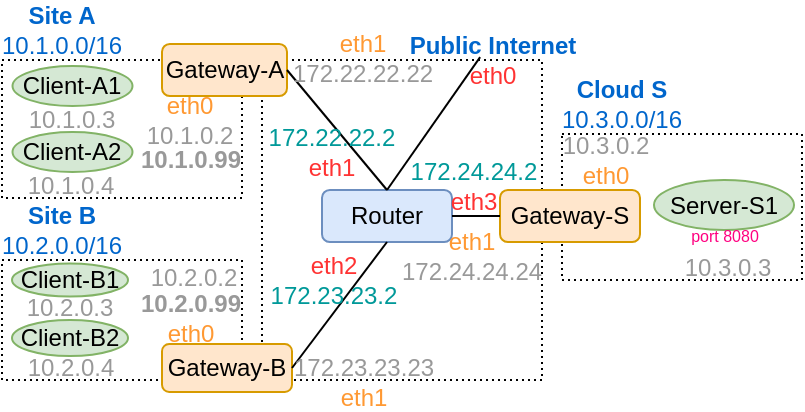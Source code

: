 <mxfile version="20.8.20" type="device"><diagram id="-L3iBQajqbCqiKy16nGl" name="Page-1"><mxGraphModel dx="558" dy="303" grid="1" gridSize="10" guides="1" tooltips="1" connect="1" arrows="1" fold="1" page="1" pageScale="1" pageWidth="827" pageHeight="1169" math="0" shadow="0"><root><mxCell id="0"/><mxCell id="1" parent="0"/><mxCell id="aXKypCnKO94ALb1SA6uv-12" value="" style="verticalLabelPosition=bottom;verticalAlign=top;html=1;shape=mxgraph.basic.rect;fillColor2=none;strokeWidth=1;size=20;indent=5;dashed=1;dashPattern=1 2;" parent="1" vertex="1"><mxGeometry x="360" y="227" width="120" height="73" as="geometry"/></mxCell><mxCell id="aXKypCnKO94ALb1SA6uv-3" value="" style="verticalLabelPosition=bottom;verticalAlign=top;html=1;shape=mxgraph.basic.rect;fillColor2=none;strokeWidth=1;size=20;indent=5;dashed=1;dashPattern=1 2;" parent="1" vertex="1"><mxGeometry x="80" y="190" width="120" height="69" as="geometry"/></mxCell><mxCell id="aXKypCnKO94ALb1SA6uv-1" value="Client-A1" style="ellipse;whiteSpace=wrap;html=1;fillColor=#d5e8d4;strokeColor=#82b366;" parent="1" vertex="1"><mxGeometry x="85.25" y="193" width="60" height="20" as="geometry"/></mxCell><mxCell id="aXKypCnKO94ALb1SA6uv-2" value="Client-A2" style="ellipse;whiteSpace=wrap;html=1;fillColor=#d5e8d4;strokeColor=#82b366;" parent="1" vertex="1"><mxGeometry x="85.25" y="226" width="60" height="20" as="geometry"/></mxCell><mxCell id="aXKypCnKO94ALb1SA6uv-4" value="" style="verticalLabelPosition=bottom;verticalAlign=top;html=1;shape=mxgraph.basic.rect;fillColor2=none;strokeWidth=1;size=20;indent=5;dashed=1;dashPattern=1 2;" parent="1" vertex="1"><mxGeometry x="80" y="290" width="120" height="60" as="geometry"/></mxCell><mxCell id="aXKypCnKO94ALb1SA6uv-5" value="Client-B1" style="ellipse;whiteSpace=wrap;html=1;fillColor=#d5e8d4;strokeColor=#82b366;" parent="1" vertex="1"><mxGeometry x="85" y="291.75" width="58" height="16.5" as="geometry"/></mxCell><mxCell id="aXKypCnKO94ALb1SA6uv-6" value="Client-B2" style="ellipse;whiteSpace=wrap;html=1;fillColor=#d5e8d4;strokeColor=#82b366;" parent="1" vertex="1"><mxGeometry x="85" y="320" width="58" height="18" as="geometry"/></mxCell><mxCell id="aXKypCnKO94ALb1SA6uv-13" value="" style="verticalLabelPosition=bottom;verticalAlign=top;html=1;shape=mxgraph.basic.rect;fillColor2=none;strokeWidth=1;size=20;indent=5;dashed=1;dashPattern=1 2;" parent="1" vertex="1"><mxGeometry x="210" y="190" width="140" height="160" as="geometry"/></mxCell><mxCell id="aXKypCnKO94ALb1SA6uv-7" value="Gateway-A" style="rounded=1;whiteSpace=wrap;html=1;fillColor=#ffe6cc;strokeColor=#d79b00;" parent="1" vertex="1"><mxGeometry x="160" y="182" width="62.5" height="26" as="geometry"/></mxCell><mxCell id="aXKypCnKO94ALb1SA6uv-8" value="Gateway-B" style="rounded=1;whiteSpace=wrap;html=1;fillColor=#ffe6cc;strokeColor=#d79b00;" parent="1" vertex="1"><mxGeometry x="160" y="332" width="65" height="24" as="geometry"/></mxCell><mxCell id="aXKypCnKO94ALb1SA6uv-9" value="Router" style="rounded=1;whiteSpace=wrap;html=1;fillColor=#dae8fc;strokeColor=#6c8ebf;" parent="1" vertex="1"><mxGeometry x="240" y="255" width="65" height="26" as="geometry"/></mxCell><mxCell id="aXKypCnKO94ALb1SA6uv-10" value="Gateway-S" style="rounded=1;whiteSpace=wrap;html=1;fillColor=#ffe6cc;strokeColor=#d79b00;" parent="1" vertex="1"><mxGeometry x="329" y="255" width="70" height="26" as="geometry"/></mxCell><mxCell id="aXKypCnKO94ALb1SA6uv-11" value="Server-S1" style="ellipse;whiteSpace=wrap;html=1;fillColor=#d5e8d4;strokeColor=#82b366;" parent="1" vertex="1"><mxGeometry x="406" y="250" width="70" height="25" as="geometry"/></mxCell><mxCell id="aXKypCnKO94ALb1SA6uv-14" value="" style="endArrow=none;html=1;rounded=0;exitX=1;exitY=0.5;exitDx=0;exitDy=0;entryX=0.5;entryY=1;entryDx=0;entryDy=0;" parent="1" source="aXKypCnKO94ALb1SA6uv-8" target="aXKypCnKO94ALb1SA6uv-9" edge="1"><mxGeometry width="50" height="50" relative="1" as="geometry"><mxPoint x="360" y="330" as="sourcePoint"/><mxPoint x="410" y="280" as="targetPoint"/></mxGeometry></mxCell><mxCell id="aXKypCnKO94ALb1SA6uv-15" value="" style="endArrow=none;html=1;rounded=0;exitX=1;exitY=0.5;exitDx=0;exitDy=0;entryX=0;entryY=0.5;entryDx=0;entryDy=0;" parent="1" source="aXKypCnKO94ALb1SA6uv-9" target="aXKypCnKO94ALb1SA6uv-10" edge="1"><mxGeometry width="50" height="50" relative="1" as="geometry"><mxPoint x="258.48" y="371.02" as="sourcePoint"/><mxPoint x="350" y="290" as="targetPoint"/></mxGeometry></mxCell><mxCell id="aXKypCnKO94ALb1SA6uv-16" value="" style="endArrow=none;html=1;rounded=0;entryX=0.5;entryY=0;entryDx=0;entryDy=0;exitX=1;exitY=0.5;exitDx=0;exitDy=0;" parent="1" source="aXKypCnKO94ALb1SA6uv-7" target="aXKypCnKO94ALb1SA6uv-9" edge="1"><mxGeometry width="50" height="50" relative="1" as="geometry"><mxPoint x="239" y="221" as="sourcePoint"/><mxPoint x="339" y="237" as="targetPoint"/></mxGeometry></mxCell><mxCell id="aXKypCnKO94ALb1SA6uv-17" value="&lt;b&gt;Site A&lt;/b&gt;&lt;br&gt;10.1.0.0/16" style="text;html=1;strokeColor=none;fillColor=none;align=center;verticalAlign=middle;whiteSpace=wrap;rounded=0;fontColor=#0066CC;" parent="1" vertex="1"><mxGeometry x="80" y="160" width="60" height="30" as="geometry"/></mxCell><mxCell id="aXKypCnKO94ALb1SA6uv-18" value="&lt;b&gt;Site B&lt;/b&gt;&lt;br&gt;10.2.0.0/16" style="text;html=1;strokeColor=none;fillColor=none;align=center;verticalAlign=middle;whiteSpace=wrap;rounded=0;fontColor=#0066CC;" parent="1" vertex="1"><mxGeometry x="80" y="260" width="60" height="30" as="geometry"/></mxCell><mxCell id="aXKypCnKO94ALb1SA6uv-20" value="&lt;span style=&quot;border-color: var(--border-color);&quot;&gt;&lt;b&gt;Public Internet&lt;/b&gt;&lt;br&gt;&lt;font color=&quot;#ff3333&quot;&gt;eth0&lt;/font&gt;&lt;br&gt;&lt;/span&gt;" style="text;html=1;strokeColor=none;fillColor=none;align=center;verticalAlign=middle;whiteSpace=wrap;rounded=0;fontColor=#0066CC;" parent="1" vertex="1"><mxGeometry x="278" y="180" width="95" height="20" as="geometry"/></mxCell><mxCell id="aXKypCnKO94ALb1SA6uv-21" value="" style="endArrow=none;html=1;rounded=0;exitX=0.5;exitY=0;exitDx=0;exitDy=0;entryX=0.779;entryY=-0.009;entryDx=0;entryDy=0;entryPerimeter=0;" parent="1" source="aXKypCnKO94ALb1SA6uv-9" target="aXKypCnKO94ALb1SA6uv-13" edge="1"><mxGeometry width="50" height="50" relative="1" as="geometry"><mxPoint x="258.48" y="371.02" as="sourcePoint"/><mxPoint x="350" y="290" as="targetPoint"/></mxGeometry></mxCell><mxCell id="aXKypCnKO94ALb1SA6uv-22" value="&lt;b&gt;Cloud S&lt;br&gt;&lt;/b&gt;10.3.0.0/16" style="text;html=1;strokeColor=none;fillColor=none;align=center;verticalAlign=middle;whiteSpace=wrap;rounded=0;fontColor=#0066CC;" parent="1" vertex="1"><mxGeometry x="360" y="197" width="60" height="30" as="geometry"/></mxCell><mxCell id="aXKypCnKO94ALb1SA6uv-23" value="10.1.0.3" style="text;html=1;strokeColor=none;fillColor=none;align=center;verticalAlign=middle;whiteSpace=wrap;rounded=0;fontColor=#999999;" parent="1" vertex="1"><mxGeometry x="85" y="217" width="59.75" height="6" as="geometry"/></mxCell><mxCell id="aXKypCnKO94ALb1SA6uv-24" value="10.1.0.4" style="text;html=1;strokeColor=none;fillColor=none;align=center;verticalAlign=middle;whiteSpace=wrap;rounded=0;fontColor=#999999;" parent="1" vertex="1"><mxGeometry x="83.5" y="250" width="61" height="5" as="geometry"/></mxCell><mxCell id="aXKypCnKO94ALb1SA6uv-25" value="10.2.0.3" style="text;html=1;strokeColor=none;fillColor=none;align=center;verticalAlign=middle;whiteSpace=wrap;rounded=0;fontColor=#999999;" parent="1" vertex="1"><mxGeometry x="90" y="310" width="48" height="8" as="geometry"/></mxCell><mxCell id="aXKypCnKO94ALb1SA6uv-26" value="10.2.0.4" style="text;html=1;strokeColor=none;fillColor=none;align=center;verticalAlign=middle;whiteSpace=wrap;rounded=0;fontColor=#999999;" parent="1" vertex="1"><mxGeometry x="90.75" y="340.5" width="46.5" height="7" as="geometry"/></mxCell><mxCell id="aXKypCnKO94ALb1SA6uv-27" value="10.3.0.3" style="text;html=1;strokeColor=none;fillColor=none;align=center;verticalAlign=middle;whiteSpace=wrap;rounded=0;fontColor=#999999;" parent="1" vertex="1"><mxGeometry x="417" y="290" width="52" height="8.25" as="geometry"/></mxCell><mxCell id="aXKypCnKO94ALb1SA6uv-28" value="&lt;font color=&quot;#ff9933&quot;&gt;eth0&lt;br&gt;&lt;/font&gt;10.1.0.2" style="text;html=1;strokeColor=none;fillColor=none;align=center;verticalAlign=middle;whiteSpace=wrap;rounded=0;fontColor=#999999;" parent="1" vertex="1"><mxGeometry x="145" y="210" width="58" height="20" as="geometry"/></mxCell><mxCell id="aXKypCnKO94ALb1SA6uv-29" value="10.2.0.2" style="text;html=1;strokeColor=none;fillColor=none;align=center;verticalAlign=middle;whiteSpace=wrap;rounded=0;fontColor=#999999;" parent="1" vertex="1"><mxGeometry x="147.25" y="289" width="58" height="20" as="geometry"/></mxCell><mxCell id="aXKypCnKO94ALb1SA6uv-30" value="10.3.0.2&lt;br&gt;&lt;span style=&quot;color: rgb(255, 153, 51);&quot;&gt;eth0&lt;/span&gt;" style="text;html=1;strokeColor=none;fillColor=none;align=center;verticalAlign=middle;whiteSpace=wrap;rounded=0;fontColor=#999999;" parent="1" vertex="1"><mxGeometry x="353" y="230" width="58" height="20" as="geometry"/></mxCell><mxCell id="aXKypCnKO94ALb1SA6uv-31" value="172.22.22.2&lt;br&gt;&lt;font color=&quot;#ff3333&quot;&gt;eth1&lt;/font&gt;" style="text;html=1;strokeColor=none;fillColor=none;align=center;verticalAlign=middle;whiteSpace=wrap;rounded=0;fontColor=#009999;" parent="1" vertex="1"><mxGeometry x="210" y="226" width="70" height="20" as="geometry"/></mxCell><mxCell id="aXKypCnKO94ALb1SA6uv-34" value="&lt;font color=&quot;#ff3333&quot;&gt;eth2&lt;/font&gt;&lt;br&gt;172.23.23.2" style="text;html=1;strokeColor=none;fillColor=none;align=center;verticalAlign=middle;whiteSpace=wrap;rounded=0;fontColor=#009999;" parent="1" vertex="1"><mxGeometry x="211" y="290" width="70" height="20" as="geometry"/></mxCell><mxCell id="aXKypCnKO94ALb1SA6uv-35" value="172.24.24.2&lt;br&gt;&lt;font color=&quot;#ff3333&quot;&gt;eth3&lt;/font&gt;" style="text;html=1;strokeColor=none;fillColor=none;align=center;verticalAlign=middle;whiteSpace=wrap;rounded=0;fontColor=#009999;" parent="1" vertex="1"><mxGeometry x="280.5" y="242.5" width="70" height="20" as="geometry"/></mxCell><mxCell id="aXKypCnKO94ALb1SA6uv-37" value="&lt;span style=&quot;color: rgb(255, 153, 51);&quot;&gt;eth1&lt;/span&gt;&lt;br&gt;172.24.24.24" style="text;html=1;strokeColor=none;fillColor=none;align=center;verticalAlign=middle;whiteSpace=wrap;rounded=0;fontColor=#999999;" parent="1" vertex="1"><mxGeometry x="280" y="278" width="70" height="20" as="geometry"/></mxCell><mxCell id="aXKypCnKO94ALb1SA6uv-38" value="&lt;span style=&quot;color: rgb(255, 153, 51);&quot;&gt;eth1&lt;/span&gt;&lt;br&gt;172.22.22.22" style="text;html=1;strokeColor=none;fillColor=none;align=center;verticalAlign=middle;whiteSpace=wrap;rounded=0;fontColor=#999999;" parent="1" vertex="1"><mxGeometry x="232" y="179" width="57" height="20" as="geometry"/></mxCell><mxCell id="aXKypCnKO94ALb1SA6uv-40" value="172.23.23.23&lt;br&gt;&lt;span style=&quot;color: rgb(255, 153, 51);&quot;&gt;eth1&lt;/span&gt;" style="text;html=1;strokeColor=none;fillColor=none;align=center;verticalAlign=middle;whiteSpace=wrap;rounded=0;fontColor=#999999;" parent="1" vertex="1"><mxGeometry x="233" y="340.5" width="56" height="20" as="geometry"/></mxCell><mxCell id="8ddHJlEhwti3hABUpaHy-3" value="&lt;b&gt;10.1.0.99&lt;/b&gt;" style="text;html=1;strokeColor=none;fillColor=none;align=center;verticalAlign=middle;whiteSpace=wrap;rounded=0;fontColor=#999999;" parent="1" vertex="1"><mxGeometry x="143.5" y="230" width="61" height="20" as="geometry"/></mxCell><mxCell id="8ddHJlEhwti3hABUpaHy-4" value="&lt;b&gt;10.2.0.99&lt;/b&gt;&lt;br&gt;&lt;font color=&quot;#ff9933&quot;&gt;eth0&lt;/font&gt;" style="text;html=1;strokeColor=none;fillColor=none;align=center;verticalAlign=middle;whiteSpace=wrap;rounded=0;fontColor=#999999;" parent="1" vertex="1"><mxGeometry x="144.25" y="309" width="61" height="20" as="geometry"/></mxCell><mxCell id="i7L1LLbgNS6fSiVqBptD-4" value="&lt;font style=&quot;font-size: 8px;&quot;&gt;&lt;font style=&quot;font-size: 8px;&quot; color=&quot;#ff0080&quot;&gt;port&amp;nbsp;&lt;/font&gt;&lt;font style=&quot;font-size: 8px;&quot; color=&quot;#ff0080&quot;&gt;8080&lt;/font&gt;&lt;/font&gt;" style="text;html=1;strokeColor=none;fillColor=none;align=center;verticalAlign=middle;whiteSpace=wrap;rounded=0;fontColor=#999999;" parent="1" vertex="1"><mxGeometry x="413.5" y="271" width="55" height="12" as="geometry"/></mxCell></root></mxGraphModel></diagram></mxfile>